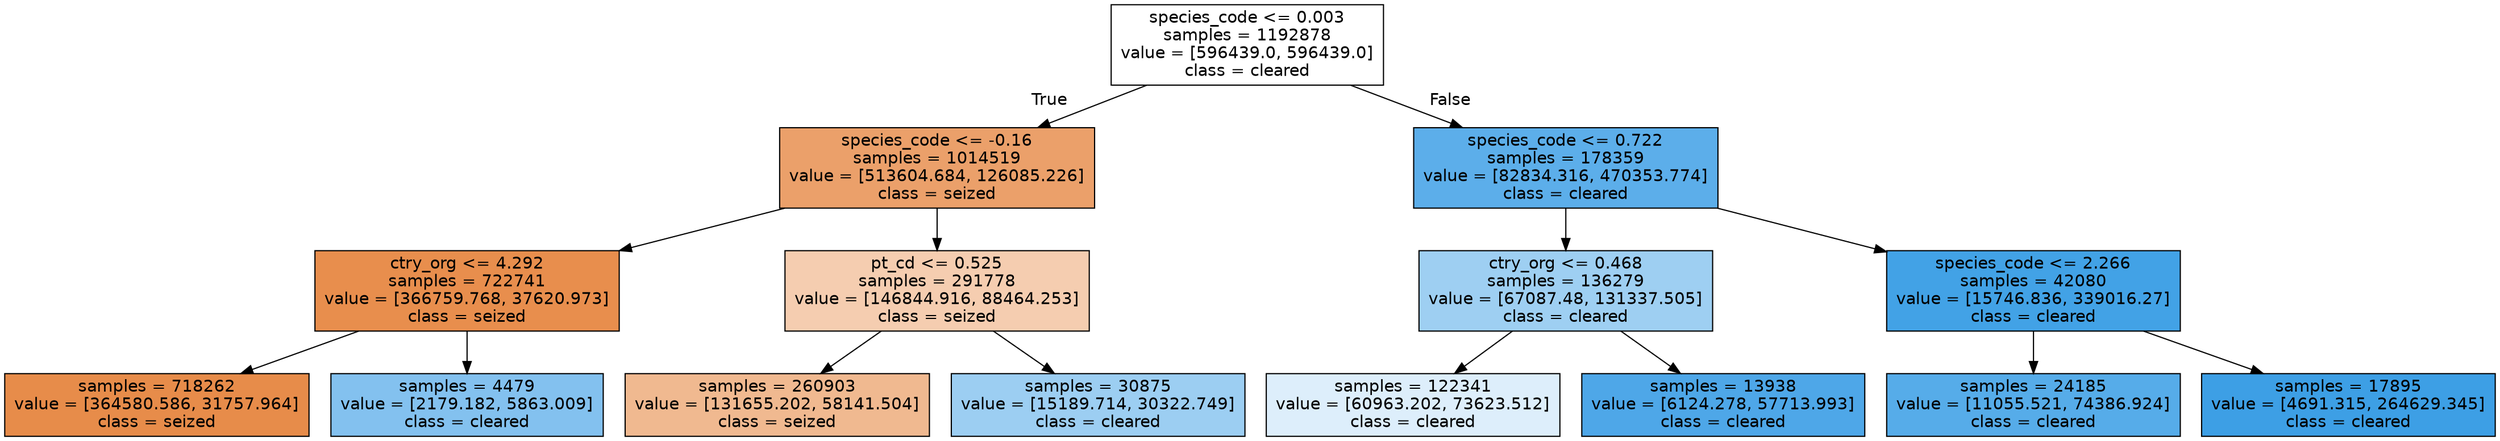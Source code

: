digraph Tree {
node [shape=box, style="filled", color="black", fontname="helvetica"] ;
edge [fontname="helvetica"] ;
0 [label="species_code <= 0.003\nsamples = 1192878\nvalue = [596439.0, 596439.0]\nclass = cleared", fillcolor="#ffffff"] ;
1 [label="species_code <= -0.16\nsamples = 1014519\nvalue = [513604.684, 126085.226]\nclass = seized", fillcolor="#eba06a"] ;
0 -> 1 [labeldistance=2.5, labelangle=45, headlabel="True"] ;
2 [label="ctry_org <= 4.292\nsamples = 722741\nvalue = [366759.768, 37620.973]\nclass = seized", fillcolor="#e88e4d"] ;
1 -> 2 ;
3 [label="samples = 718262\nvalue = [364580.586, 31757.964]\nclass = seized", fillcolor="#e78c4a"] ;
2 -> 3 ;
4 [label="samples = 4479\nvalue = [2179.182, 5863.009]\nclass = cleared", fillcolor="#83c1ef"] ;
2 -> 4 ;
5 [label="pt_cd <= 0.525\nsamples = 291778\nvalue = [146844.916, 88464.253]\nclass = seized", fillcolor="#f5cdb0"] ;
1 -> 5 ;
6 [label="samples = 260903\nvalue = [131655.202, 58141.504]\nclass = seized", fillcolor="#f0b990"] ;
5 -> 6 ;
7 [label="samples = 30875\nvalue = [15189.714, 30322.749]\nclass = cleared", fillcolor="#9ccef2"] ;
5 -> 7 ;
8 [label="species_code <= 0.722\nsamples = 178359\nvalue = [82834.316, 470353.774]\nclass = cleared", fillcolor="#5caeea"] ;
0 -> 8 [labeldistance=2.5, labelangle=-45, headlabel="False"] ;
9 [label="ctry_org <= 0.468\nsamples = 136279\nvalue = [67087.48, 131337.505]\nclass = cleared", fillcolor="#9ecff2"] ;
8 -> 9 ;
10 [label="samples = 122341\nvalue = [60963.202, 73623.512]\nclass = cleared", fillcolor="#ddeefb"] ;
9 -> 10 ;
11 [label="samples = 13938\nvalue = [6124.278, 57713.993]\nclass = cleared", fillcolor="#4ea7e8"] ;
9 -> 11 ;
12 [label="species_code <= 2.266\nsamples = 42080\nvalue = [15746.836, 339016.27]\nclass = cleared", fillcolor="#42a2e6"] ;
8 -> 12 ;
13 [label="samples = 24185\nvalue = [11055.521, 74386.924]\nclass = cleared", fillcolor="#56ace9"] ;
12 -> 13 ;
14 [label="samples = 17895\nvalue = [4691.315, 264629.345]\nclass = cleared", fillcolor="#3d9fe5"] ;
12 -> 14 ;
}